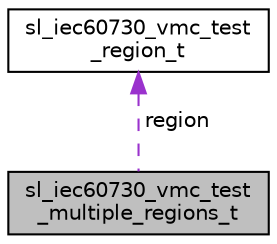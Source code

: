 digraph "sl_iec60730_vmc_test_multiple_regions_t"
{
 // LATEX_PDF_SIZE
  edge [fontname="Helvetica",fontsize="10",labelfontname="Helvetica",labelfontsize="10"];
  node [fontname="Helvetica",fontsize="10",shape=record];
  Node1 [label="sl_iec60730_vmc_test\l_multiple_regions_t",height=0.2,width=0.4,color="black", fillcolor="grey75", style="filled", fontcolor="black",tooltip="This structure is used as multiple test regions for VMC testing."];
  Node2 -> Node1 [dir="back",color="darkorchid3",fontsize="10",style="dashed",label=" region" ,fontname="Helvetica"];
  Node2 [label="sl_iec60730_vmc_test\l_region_t",height=0.2,width=0.4,color="black", fillcolor="white", style="filled",URL="$structsl__iec60730__vmc__test__region__t.html",tooltip="This structure is used as configuration for VMC testing."];
}
